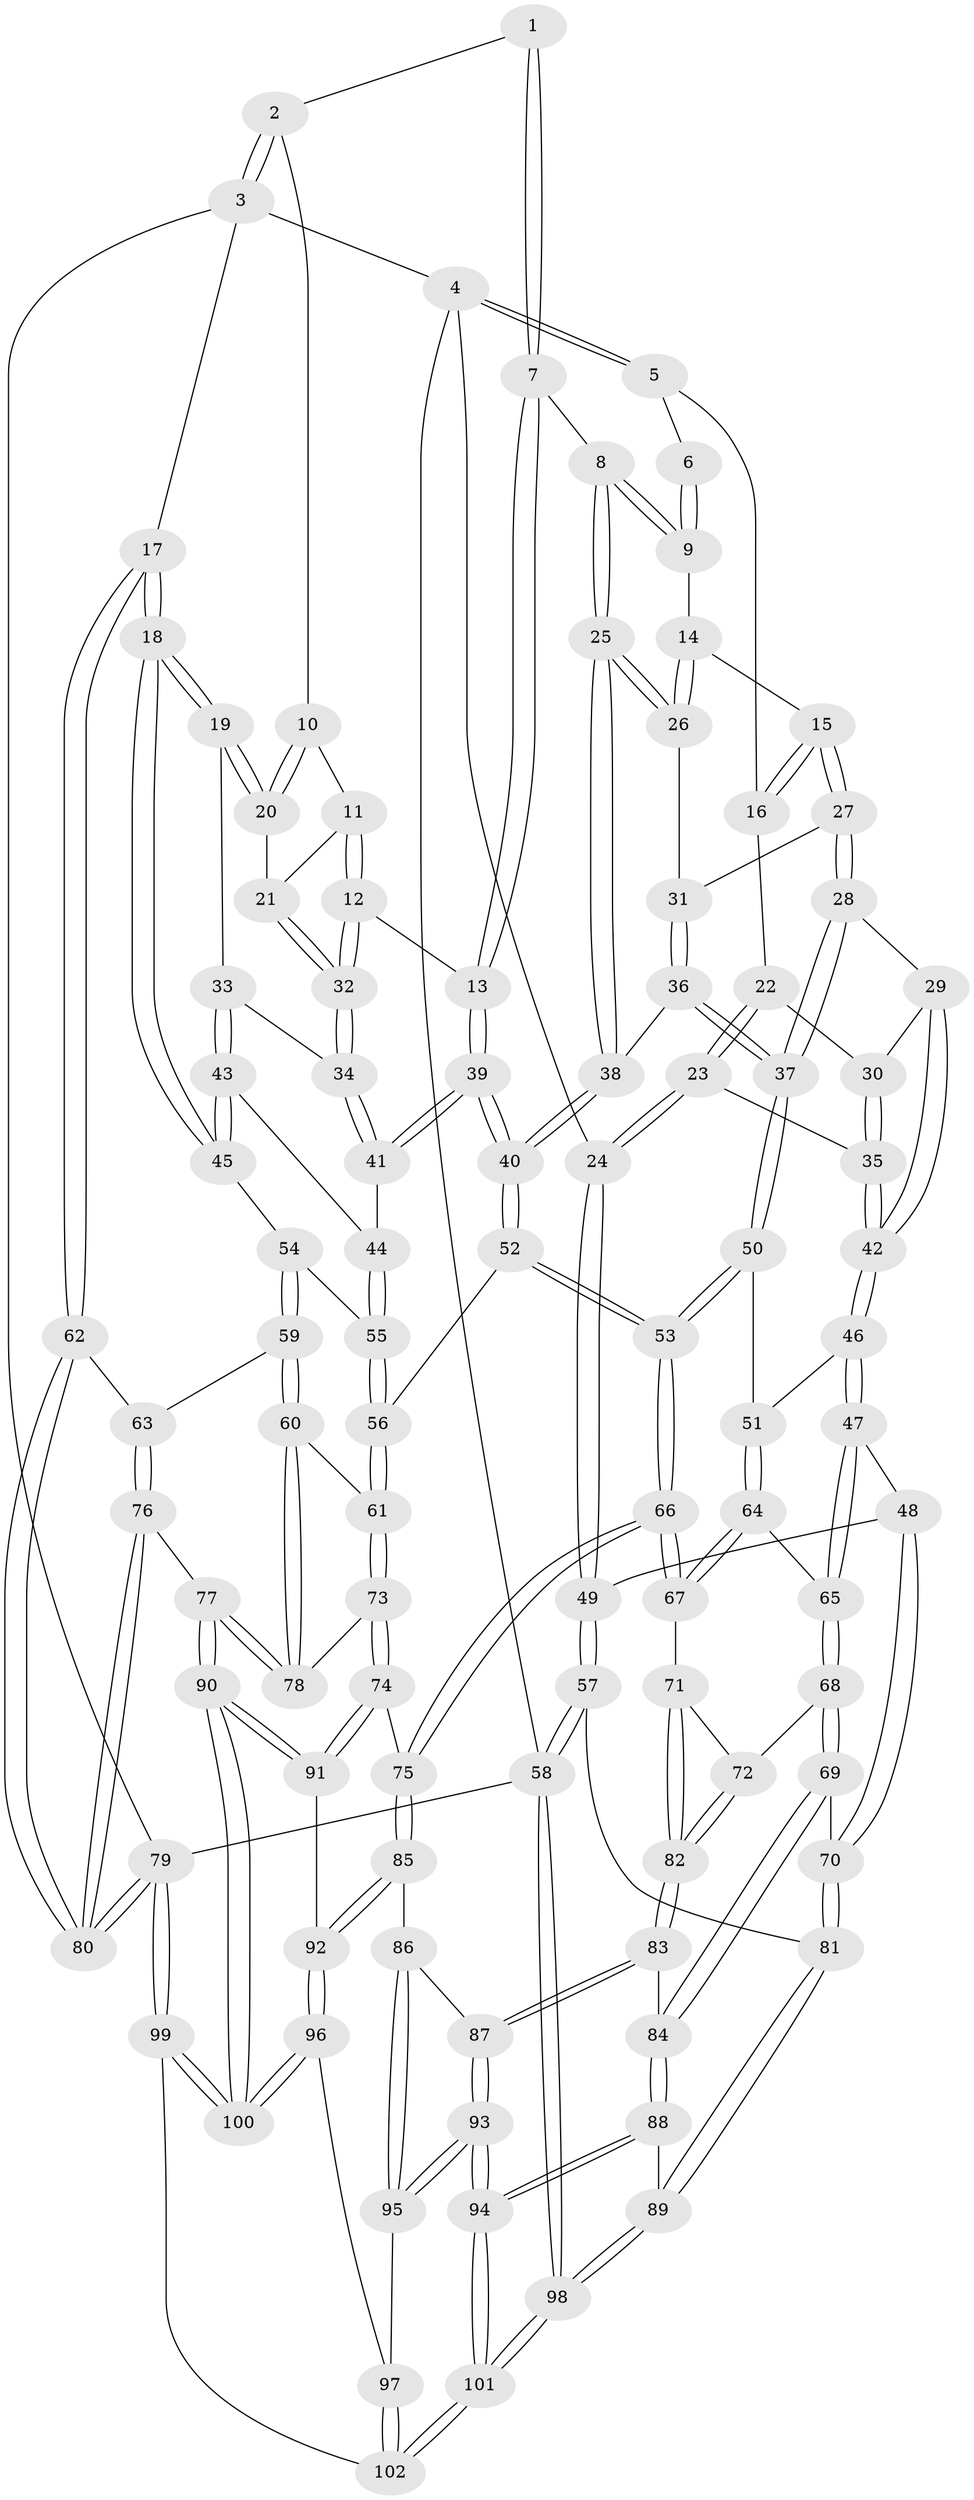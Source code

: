 // Generated by graph-tools (version 1.1) at 2025/38/02/21/25 10:38:57]
// undirected, 102 vertices, 252 edges
graph export_dot {
graph [start="1"]
  node [color=gray90,style=filled];
  1 [pos="+0.6764671345329009+0"];
  2 [pos="+0.9009312343741712+0"];
  3 [pos="+1+0"];
  4 [pos="+0+0"];
  5 [pos="+0.39201522822522294+0"];
  6 [pos="+0.6477187961868462+0"];
  7 [pos="+0.7206512213358864+0.09775219228208347"];
  8 [pos="+0.6760318423234155+0.10046813674913588"];
  9 [pos="+0.6186131071309334+0.02576895482060494"];
  10 [pos="+0.8876483894431183+0"];
  11 [pos="+0.8020128340690899+0.0005125646681482971"];
  12 [pos="+0.7382196002060565+0.09452240105029831"];
  13 [pos="+0.7218240054131952+0.09802019283666401"];
  14 [pos="+0.5342272362051976+0.06010751993561542"];
  15 [pos="+0.4714159987817006+0.040643906627395275"];
  16 [pos="+0.41637641225620486+0"];
  17 [pos="+1+0.2477533974275559"];
  18 [pos="+1+0.24378514118332542"];
  19 [pos="+0.9972889305281116+0.1387767970571649"];
  20 [pos="+0.9211938393440005+0.05828832493436598"];
  21 [pos="+0.8532087403085815+0.09999533883781939"];
  22 [pos="+0.35566431343163957+0.055513143625201204"];
  23 [pos="+0.19143083553188872+0.10291438438899106"];
  24 [pos="+0+0"];
  25 [pos="+0.6427697458286757+0.13624340066363577"];
  26 [pos="+0.5621609595202921+0.12026249154256165"];
  27 [pos="+0.4644688173587203+0.10160429637978304"];
  28 [pos="+0.4323435584577726+0.19174189314314563"];
  29 [pos="+0.3783023864447943+0.16423958760578258"];
  30 [pos="+0.3602777905278461+0.11587079229651907"];
  31 [pos="+0.5408105260478645+0.14962835745243583"];
  32 [pos="+0.8244526400740184+0.132192098608503"];
  33 [pos="+0.8615416836750055+0.17823560979336556"];
  34 [pos="+0.8374814310961207+0.16760256767148507"];
  35 [pos="+0.21362738162334488+0.15495345110292952"];
  36 [pos="+0.5180994513070227+0.23300986386995431"];
  37 [pos="+0.46274227301912474+0.25167740314762754"];
  38 [pos="+0.6221538736945044+0.24197671524905576"];
  39 [pos="+0.7464142376780298+0.2699958525266324"];
  40 [pos="+0.6897625923901174+0.3122450640378105"];
  41 [pos="+0.758969664798354+0.2668745766199129"];
  42 [pos="+0.23208150121233895+0.21945237678649399"];
  43 [pos="+0.8842782379385138+0.2278983129589552"];
  44 [pos="+0.8163351443363323+0.2841305895951019"];
  45 [pos="+0.9678762535241424+0.2844414709187038"];
  46 [pos="+0.22651927766520374+0.2771219685780446"];
  47 [pos="+0.18732488169803097+0.3267295141536535"];
  48 [pos="+0.17600264406508156+0.3324087044836666"];
  49 [pos="+0+0.31773820406787273"];
  50 [pos="+0.43877443337721356+0.3070476109070986"];
  51 [pos="+0.43718803205607215+0.30798471666068916"];
  52 [pos="+0.680727310993664+0.38837376710827237"];
  53 [pos="+0.5925989628704652+0.4309609182232224"];
  54 [pos="+0.8860353799638783+0.3344671843917355"];
  55 [pos="+0.8813661245341764+0.33235175685167107"];
  56 [pos="+0.6986178395387427+0.40261920054309186"];
  57 [pos="+0+0.5506307384218567"];
  58 [pos="+0+1"];
  59 [pos="+0.8771408365044997+0.44915948721514404"];
  60 [pos="+0.8390084312289182+0.4775157837935431"];
  61 [pos="+0.725932593280357+0.4299145394922614"];
  62 [pos="+1+0.4201769993020588"];
  63 [pos="+0.9225349538625139+0.4505917928608425"];
  64 [pos="+0.39989538341775066+0.3960267168199255"];
  65 [pos="+0.32407494174268486+0.44417325618671016"];
  66 [pos="+0.5427720305875078+0.5269776506733301"];
  67 [pos="+0.47684636672729636+0.5184527837891492"];
  68 [pos="+0.31810413198161525+0.5118504645256435"];
  69 [pos="+0.2852870382811882+0.5376410001643357"];
  70 [pos="+0.17572975054521128+0.5306003173641953"];
  71 [pos="+0.42184750139593535+0.539774465202646"];
  72 [pos="+0.3205872739277955+0.5127881801559244"];
  73 [pos="+0.6952691283480644+0.6178970558739921"];
  74 [pos="+0.6867899383125091+0.6344738558212034"];
  75 [pos="+0.5530532121803878+0.5557268563897667"];
  76 [pos="+0.9998674260511227+0.6755449239697173"];
  77 [pos="+0.9069827232086287+0.6612953517848357"];
  78 [pos="+0.8424706337883034+0.5119837192159372"];
  79 [pos="+1+1"];
  80 [pos="+1+0.7411704678998551"];
  81 [pos="+0.07900672647238938+0.617277171961496"];
  82 [pos="+0.39223082262274167+0.6534767430111237"];
  83 [pos="+0.38565478894975425+0.7011015016808696"];
  84 [pos="+0.30858303064267+0.6931994138432345"];
  85 [pos="+0.49159248402942707+0.6894486972081011"];
  86 [pos="+0.4265975639444345+0.7096099299991374"];
  87 [pos="+0.3865199364392835+0.7016244874467714"];
  88 [pos="+0.21775578427534284+0.7370762021990588"];
  89 [pos="+0.16130602301228988+0.7313732940558737"];
  90 [pos="+0.7592076884786432+0.7369278422800901"];
  91 [pos="+0.7158143010589773+0.7082726442161111"];
  92 [pos="+0.5815029345383279+0.7525171468249491"];
  93 [pos="+0.35240407616480496+0.8997569656994916"];
  94 [pos="+0.32303038249912935+0.926689925687993"];
  95 [pos="+0.47278989214333117+0.8555518099746094"];
  96 [pos="+0.5502523326079253+0.8654848170442249"];
  97 [pos="+0.5043815252916378+0.8670202669226307"];
  98 [pos="+0+1"];
  99 [pos="+0.7905206470629715+1"];
  100 [pos="+0.781562671016972+1"];
  101 [pos="+0.24606468104212476+1"];
  102 [pos="+0.4010207887579536+1"];
  1 -- 2;
  1 -- 7;
  1 -- 7;
  2 -- 3;
  2 -- 3;
  2 -- 10;
  3 -- 4;
  3 -- 17;
  3 -- 79;
  4 -- 5;
  4 -- 5;
  4 -- 24;
  4 -- 58;
  5 -- 6;
  5 -- 16;
  6 -- 9;
  6 -- 9;
  7 -- 8;
  7 -- 13;
  7 -- 13;
  8 -- 9;
  8 -- 9;
  8 -- 25;
  8 -- 25;
  9 -- 14;
  10 -- 11;
  10 -- 20;
  10 -- 20;
  11 -- 12;
  11 -- 12;
  11 -- 21;
  12 -- 13;
  12 -- 32;
  12 -- 32;
  13 -- 39;
  13 -- 39;
  14 -- 15;
  14 -- 26;
  14 -- 26;
  15 -- 16;
  15 -- 16;
  15 -- 27;
  15 -- 27;
  16 -- 22;
  17 -- 18;
  17 -- 18;
  17 -- 62;
  17 -- 62;
  18 -- 19;
  18 -- 19;
  18 -- 45;
  18 -- 45;
  19 -- 20;
  19 -- 20;
  19 -- 33;
  20 -- 21;
  21 -- 32;
  21 -- 32;
  22 -- 23;
  22 -- 23;
  22 -- 30;
  23 -- 24;
  23 -- 24;
  23 -- 35;
  24 -- 49;
  24 -- 49;
  25 -- 26;
  25 -- 26;
  25 -- 38;
  25 -- 38;
  26 -- 31;
  27 -- 28;
  27 -- 28;
  27 -- 31;
  28 -- 29;
  28 -- 37;
  28 -- 37;
  29 -- 30;
  29 -- 42;
  29 -- 42;
  30 -- 35;
  30 -- 35;
  31 -- 36;
  31 -- 36;
  32 -- 34;
  32 -- 34;
  33 -- 34;
  33 -- 43;
  33 -- 43;
  34 -- 41;
  34 -- 41;
  35 -- 42;
  35 -- 42;
  36 -- 37;
  36 -- 37;
  36 -- 38;
  37 -- 50;
  37 -- 50;
  38 -- 40;
  38 -- 40;
  39 -- 40;
  39 -- 40;
  39 -- 41;
  39 -- 41;
  40 -- 52;
  40 -- 52;
  41 -- 44;
  42 -- 46;
  42 -- 46;
  43 -- 44;
  43 -- 45;
  43 -- 45;
  44 -- 55;
  44 -- 55;
  45 -- 54;
  46 -- 47;
  46 -- 47;
  46 -- 51;
  47 -- 48;
  47 -- 65;
  47 -- 65;
  48 -- 49;
  48 -- 70;
  48 -- 70;
  49 -- 57;
  49 -- 57;
  50 -- 51;
  50 -- 53;
  50 -- 53;
  51 -- 64;
  51 -- 64;
  52 -- 53;
  52 -- 53;
  52 -- 56;
  53 -- 66;
  53 -- 66;
  54 -- 55;
  54 -- 59;
  54 -- 59;
  55 -- 56;
  55 -- 56;
  56 -- 61;
  56 -- 61;
  57 -- 58;
  57 -- 58;
  57 -- 81;
  58 -- 98;
  58 -- 98;
  58 -- 79;
  59 -- 60;
  59 -- 60;
  59 -- 63;
  60 -- 61;
  60 -- 78;
  60 -- 78;
  61 -- 73;
  61 -- 73;
  62 -- 63;
  62 -- 80;
  62 -- 80;
  63 -- 76;
  63 -- 76;
  64 -- 65;
  64 -- 67;
  64 -- 67;
  65 -- 68;
  65 -- 68;
  66 -- 67;
  66 -- 67;
  66 -- 75;
  66 -- 75;
  67 -- 71;
  68 -- 69;
  68 -- 69;
  68 -- 72;
  69 -- 70;
  69 -- 84;
  69 -- 84;
  70 -- 81;
  70 -- 81;
  71 -- 72;
  71 -- 82;
  71 -- 82;
  72 -- 82;
  72 -- 82;
  73 -- 74;
  73 -- 74;
  73 -- 78;
  74 -- 75;
  74 -- 91;
  74 -- 91;
  75 -- 85;
  75 -- 85;
  76 -- 77;
  76 -- 80;
  76 -- 80;
  77 -- 78;
  77 -- 78;
  77 -- 90;
  77 -- 90;
  79 -- 80;
  79 -- 80;
  79 -- 99;
  79 -- 99;
  81 -- 89;
  81 -- 89;
  82 -- 83;
  82 -- 83;
  83 -- 84;
  83 -- 87;
  83 -- 87;
  84 -- 88;
  84 -- 88;
  85 -- 86;
  85 -- 92;
  85 -- 92;
  86 -- 87;
  86 -- 95;
  86 -- 95;
  87 -- 93;
  87 -- 93;
  88 -- 89;
  88 -- 94;
  88 -- 94;
  89 -- 98;
  89 -- 98;
  90 -- 91;
  90 -- 91;
  90 -- 100;
  90 -- 100;
  91 -- 92;
  92 -- 96;
  92 -- 96;
  93 -- 94;
  93 -- 94;
  93 -- 95;
  93 -- 95;
  94 -- 101;
  94 -- 101;
  95 -- 97;
  96 -- 97;
  96 -- 100;
  96 -- 100;
  97 -- 102;
  97 -- 102;
  98 -- 101;
  98 -- 101;
  99 -- 100;
  99 -- 100;
  99 -- 102;
  101 -- 102;
  101 -- 102;
}
